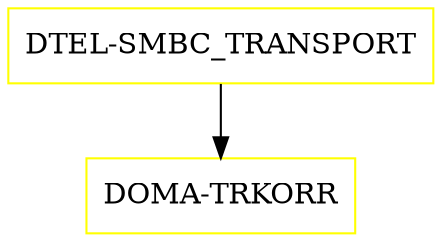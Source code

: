 digraph G {
  "DTEL-SMBC_TRANSPORT" [shape=box,color=yellow];
  "DOMA-TRKORR" [shape=box,color=yellow,URL="./DOMA_TRKORR.html"];
  "DTEL-SMBC_TRANSPORT" -> "DOMA-TRKORR";
}
